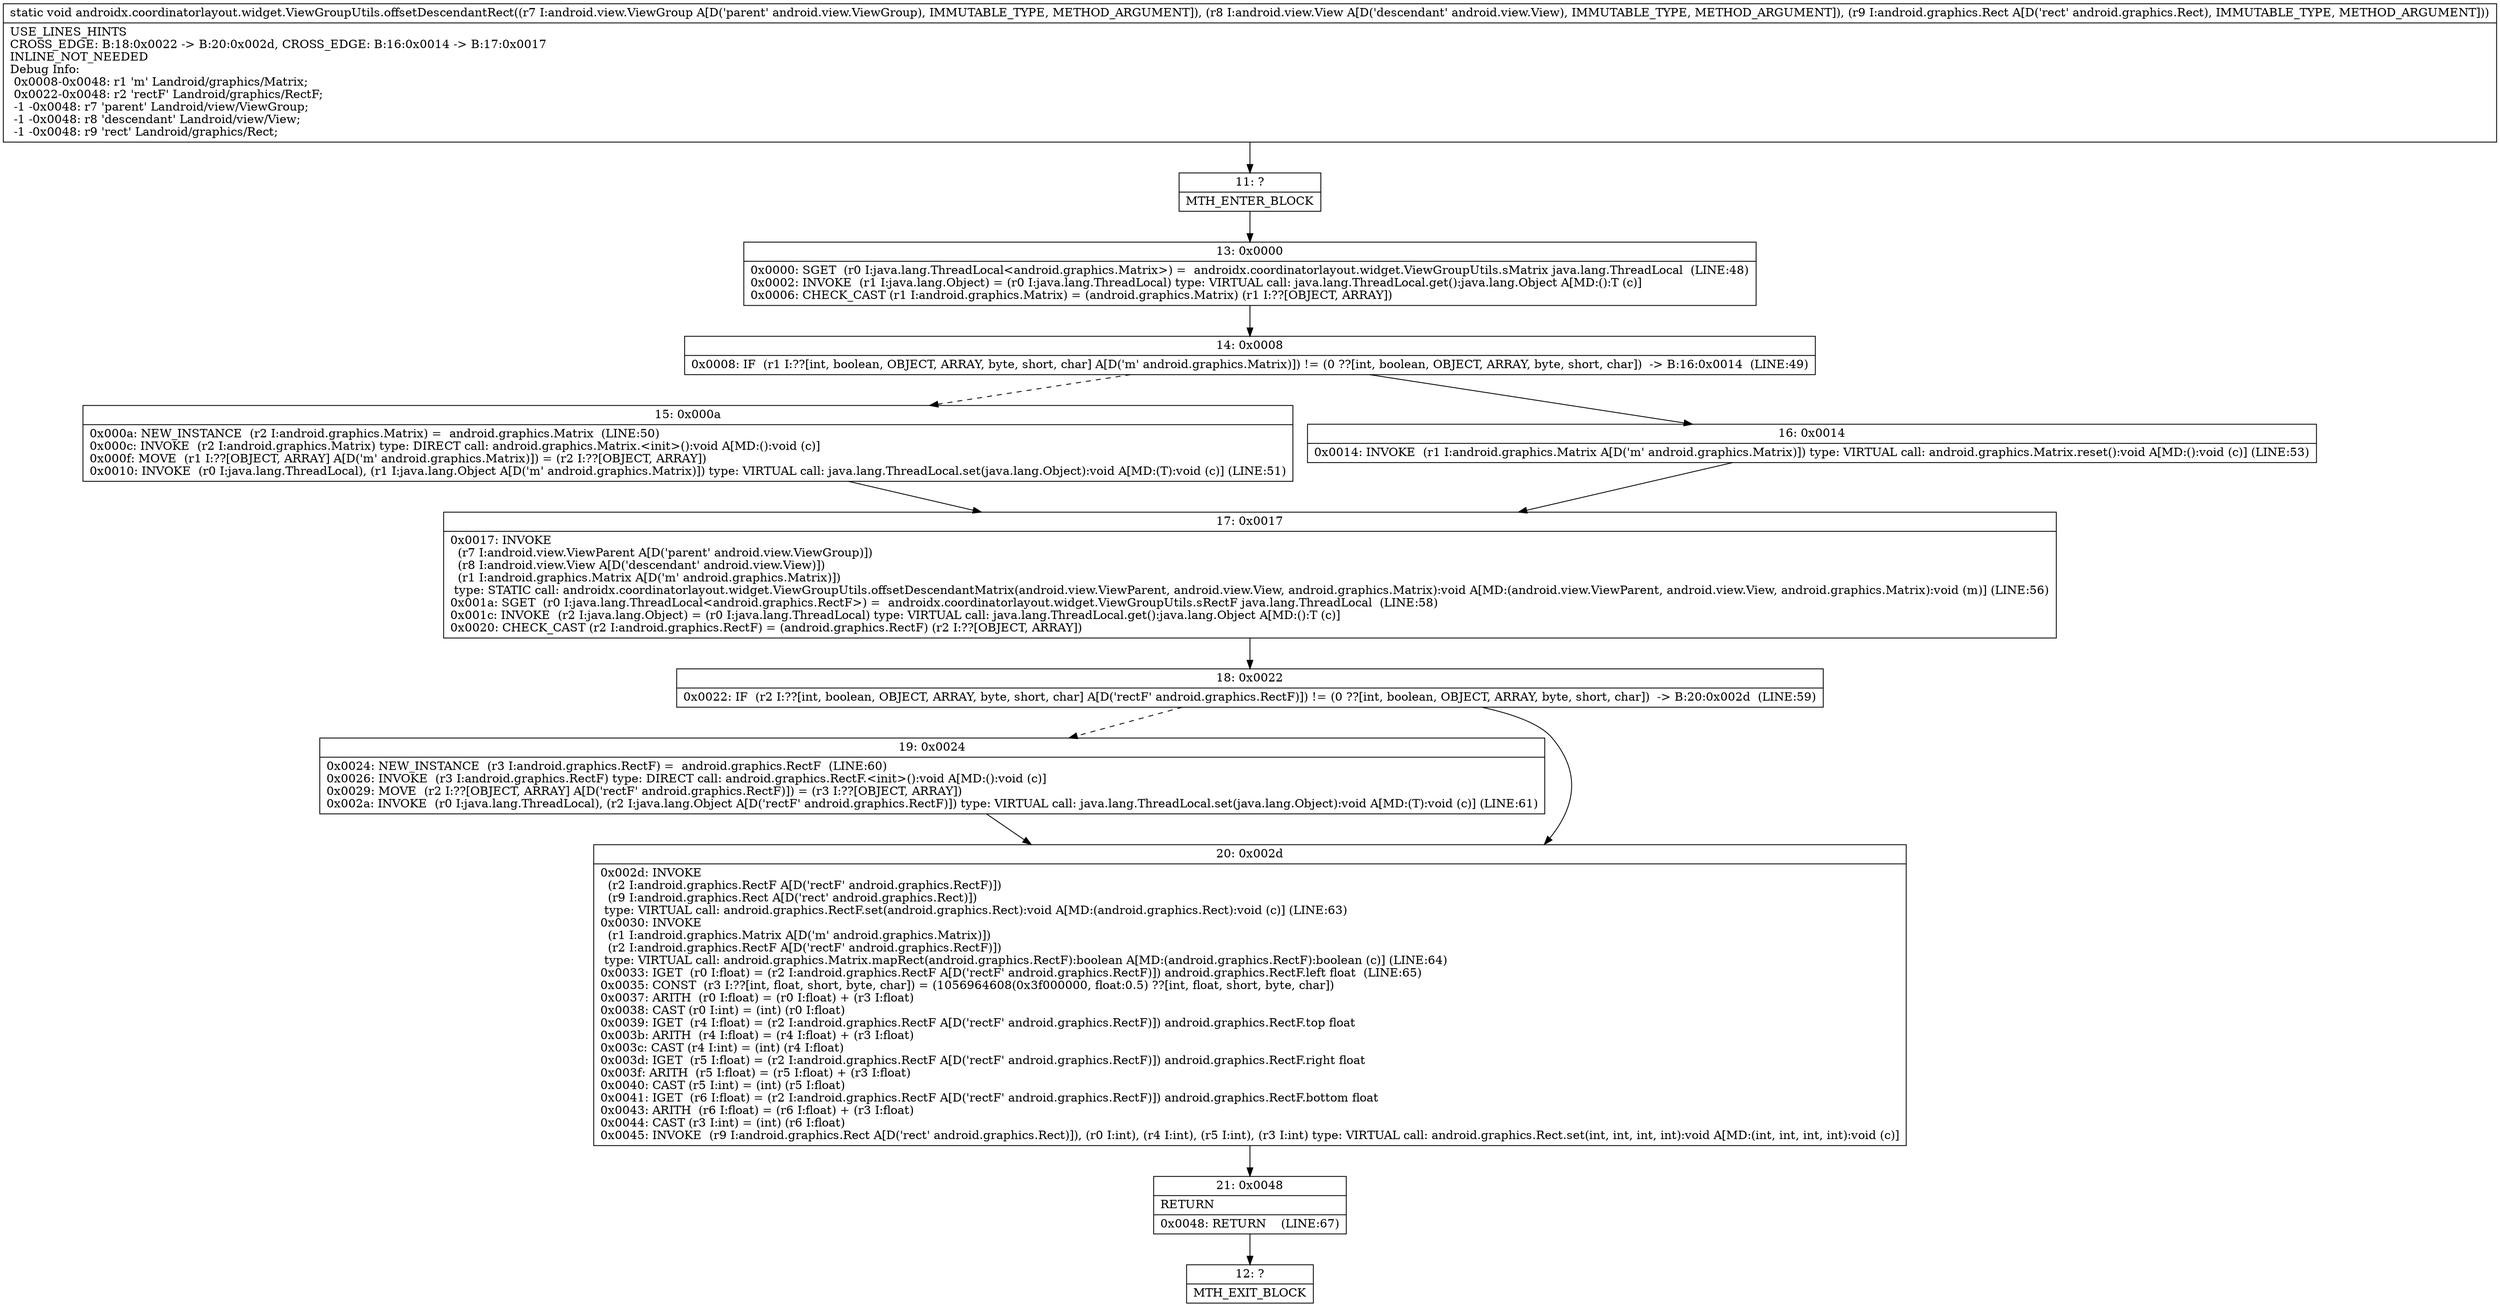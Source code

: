 digraph "CFG forandroidx.coordinatorlayout.widget.ViewGroupUtils.offsetDescendantRect(Landroid\/view\/ViewGroup;Landroid\/view\/View;Landroid\/graphics\/Rect;)V" {
Node_11 [shape=record,label="{11\:\ ?|MTH_ENTER_BLOCK\l}"];
Node_13 [shape=record,label="{13\:\ 0x0000|0x0000: SGET  (r0 I:java.lang.ThreadLocal\<android.graphics.Matrix\>) =  androidx.coordinatorlayout.widget.ViewGroupUtils.sMatrix java.lang.ThreadLocal  (LINE:48)\l0x0002: INVOKE  (r1 I:java.lang.Object) = (r0 I:java.lang.ThreadLocal) type: VIRTUAL call: java.lang.ThreadLocal.get():java.lang.Object A[MD:():T (c)]\l0x0006: CHECK_CAST (r1 I:android.graphics.Matrix) = (android.graphics.Matrix) (r1 I:??[OBJECT, ARRAY]) \l}"];
Node_14 [shape=record,label="{14\:\ 0x0008|0x0008: IF  (r1 I:??[int, boolean, OBJECT, ARRAY, byte, short, char] A[D('m' android.graphics.Matrix)]) != (0 ??[int, boolean, OBJECT, ARRAY, byte, short, char])  \-\> B:16:0x0014  (LINE:49)\l}"];
Node_15 [shape=record,label="{15\:\ 0x000a|0x000a: NEW_INSTANCE  (r2 I:android.graphics.Matrix) =  android.graphics.Matrix  (LINE:50)\l0x000c: INVOKE  (r2 I:android.graphics.Matrix) type: DIRECT call: android.graphics.Matrix.\<init\>():void A[MD:():void (c)]\l0x000f: MOVE  (r1 I:??[OBJECT, ARRAY] A[D('m' android.graphics.Matrix)]) = (r2 I:??[OBJECT, ARRAY]) \l0x0010: INVOKE  (r0 I:java.lang.ThreadLocal), (r1 I:java.lang.Object A[D('m' android.graphics.Matrix)]) type: VIRTUAL call: java.lang.ThreadLocal.set(java.lang.Object):void A[MD:(T):void (c)] (LINE:51)\l}"];
Node_17 [shape=record,label="{17\:\ 0x0017|0x0017: INVOKE  \l  (r7 I:android.view.ViewParent A[D('parent' android.view.ViewGroup)])\l  (r8 I:android.view.View A[D('descendant' android.view.View)])\l  (r1 I:android.graphics.Matrix A[D('m' android.graphics.Matrix)])\l type: STATIC call: androidx.coordinatorlayout.widget.ViewGroupUtils.offsetDescendantMatrix(android.view.ViewParent, android.view.View, android.graphics.Matrix):void A[MD:(android.view.ViewParent, android.view.View, android.graphics.Matrix):void (m)] (LINE:56)\l0x001a: SGET  (r0 I:java.lang.ThreadLocal\<android.graphics.RectF\>) =  androidx.coordinatorlayout.widget.ViewGroupUtils.sRectF java.lang.ThreadLocal  (LINE:58)\l0x001c: INVOKE  (r2 I:java.lang.Object) = (r0 I:java.lang.ThreadLocal) type: VIRTUAL call: java.lang.ThreadLocal.get():java.lang.Object A[MD:():T (c)]\l0x0020: CHECK_CAST (r2 I:android.graphics.RectF) = (android.graphics.RectF) (r2 I:??[OBJECT, ARRAY]) \l}"];
Node_18 [shape=record,label="{18\:\ 0x0022|0x0022: IF  (r2 I:??[int, boolean, OBJECT, ARRAY, byte, short, char] A[D('rectF' android.graphics.RectF)]) != (0 ??[int, boolean, OBJECT, ARRAY, byte, short, char])  \-\> B:20:0x002d  (LINE:59)\l}"];
Node_19 [shape=record,label="{19\:\ 0x0024|0x0024: NEW_INSTANCE  (r3 I:android.graphics.RectF) =  android.graphics.RectF  (LINE:60)\l0x0026: INVOKE  (r3 I:android.graphics.RectF) type: DIRECT call: android.graphics.RectF.\<init\>():void A[MD:():void (c)]\l0x0029: MOVE  (r2 I:??[OBJECT, ARRAY] A[D('rectF' android.graphics.RectF)]) = (r3 I:??[OBJECT, ARRAY]) \l0x002a: INVOKE  (r0 I:java.lang.ThreadLocal), (r2 I:java.lang.Object A[D('rectF' android.graphics.RectF)]) type: VIRTUAL call: java.lang.ThreadLocal.set(java.lang.Object):void A[MD:(T):void (c)] (LINE:61)\l}"];
Node_20 [shape=record,label="{20\:\ 0x002d|0x002d: INVOKE  \l  (r2 I:android.graphics.RectF A[D('rectF' android.graphics.RectF)])\l  (r9 I:android.graphics.Rect A[D('rect' android.graphics.Rect)])\l type: VIRTUAL call: android.graphics.RectF.set(android.graphics.Rect):void A[MD:(android.graphics.Rect):void (c)] (LINE:63)\l0x0030: INVOKE  \l  (r1 I:android.graphics.Matrix A[D('m' android.graphics.Matrix)])\l  (r2 I:android.graphics.RectF A[D('rectF' android.graphics.RectF)])\l type: VIRTUAL call: android.graphics.Matrix.mapRect(android.graphics.RectF):boolean A[MD:(android.graphics.RectF):boolean (c)] (LINE:64)\l0x0033: IGET  (r0 I:float) = (r2 I:android.graphics.RectF A[D('rectF' android.graphics.RectF)]) android.graphics.RectF.left float  (LINE:65)\l0x0035: CONST  (r3 I:??[int, float, short, byte, char]) = (1056964608(0x3f000000, float:0.5) ??[int, float, short, byte, char]) \l0x0037: ARITH  (r0 I:float) = (r0 I:float) + (r3 I:float) \l0x0038: CAST (r0 I:int) = (int) (r0 I:float) \l0x0039: IGET  (r4 I:float) = (r2 I:android.graphics.RectF A[D('rectF' android.graphics.RectF)]) android.graphics.RectF.top float \l0x003b: ARITH  (r4 I:float) = (r4 I:float) + (r3 I:float) \l0x003c: CAST (r4 I:int) = (int) (r4 I:float) \l0x003d: IGET  (r5 I:float) = (r2 I:android.graphics.RectF A[D('rectF' android.graphics.RectF)]) android.graphics.RectF.right float \l0x003f: ARITH  (r5 I:float) = (r5 I:float) + (r3 I:float) \l0x0040: CAST (r5 I:int) = (int) (r5 I:float) \l0x0041: IGET  (r6 I:float) = (r2 I:android.graphics.RectF A[D('rectF' android.graphics.RectF)]) android.graphics.RectF.bottom float \l0x0043: ARITH  (r6 I:float) = (r6 I:float) + (r3 I:float) \l0x0044: CAST (r3 I:int) = (int) (r6 I:float) \l0x0045: INVOKE  (r9 I:android.graphics.Rect A[D('rect' android.graphics.Rect)]), (r0 I:int), (r4 I:int), (r5 I:int), (r3 I:int) type: VIRTUAL call: android.graphics.Rect.set(int, int, int, int):void A[MD:(int, int, int, int):void (c)]\l}"];
Node_21 [shape=record,label="{21\:\ 0x0048|RETURN\l|0x0048: RETURN    (LINE:67)\l}"];
Node_12 [shape=record,label="{12\:\ ?|MTH_EXIT_BLOCK\l}"];
Node_16 [shape=record,label="{16\:\ 0x0014|0x0014: INVOKE  (r1 I:android.graphics.Matrix A[D('m' android.graphics.Matrix)]) type: VIRTUAL call: android.graphics.Matrix.reset():void A[MD:():void (c)] (LINE:53)\l}"];
MethodNode[shape=record,label="{static void androidx.coordinatorlayout.widget.ViewGroupUtils.offsetDescendantRect((r7 I:android.view.ViewGroup A[D('parent' android.view.ViewGroup), IMMUTABLE_TYPE, METHOD_ARGUMENT]), (r8 I:android.view.View A[D('descendant' android.view.View), IMMUTABLE_TYPE, METHOD_ARGUMENT]), (r9 I:android.graphics.Rect A[D('rect' android.graphics.Rect), IMMUTABLE_TYPE, METHOD_ARGUMENT]))  | USE_LINES_HINTS\lCROSS_EDGE: B:18:0x0022 \-\> B:20:0x002d, CROSS_EDGE: B:16:0x0014 \-\> B:17:0x0017\lINLINE_NOT_NEEDED\lDebug Info:\l  0x0008\-0x0048: r1 'm' Landroid\/graphics\/Matrix;\l  0x0022\-0x0048: r2 'rectF' Landroid\/graphics\/RectF;\l  \-1 \-0x0048: r7 'parent' Landroid\/view\/ViewGroup;\l  \-1 \-0x0048: r8 'descendant' Landroid\/view\/View;\l  \-1 \-0x0048: r9 'rect' Landroid\/graphics\/Rect;\l}"];
MethodNode -> Node_11;Node_11 -> Node_13;
Node_13 -> Node_14;
Node_14 -> Node_15[style=dashed];
Node_14 -> Node_16;
Node_15 -> Node_17;
Node_17 -> Node_18;
Node_18 -> Node_19[style=dashed];
Node_18 -> Node_20;
Node_19 -> Node_20;
Node_20 -> Node_21;
Node_21 -> Node_12;
Node_16 -> Node_17;
}

